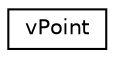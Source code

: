 digraph "Graphical Class Hierarchy"
{
  edge [fontname="Helvetica",fontsize="10",labelfontname="Helvetica",labelfontsize="10"];
  node [fontname="Helvetica",fontsize="10",shape=record];
  rankdir="LR";
  Node0 [label="vPoint",height=0.2,width=0.4,color="black", fillcolor="white", style="filled",URL="$classv_point.html"];
}
